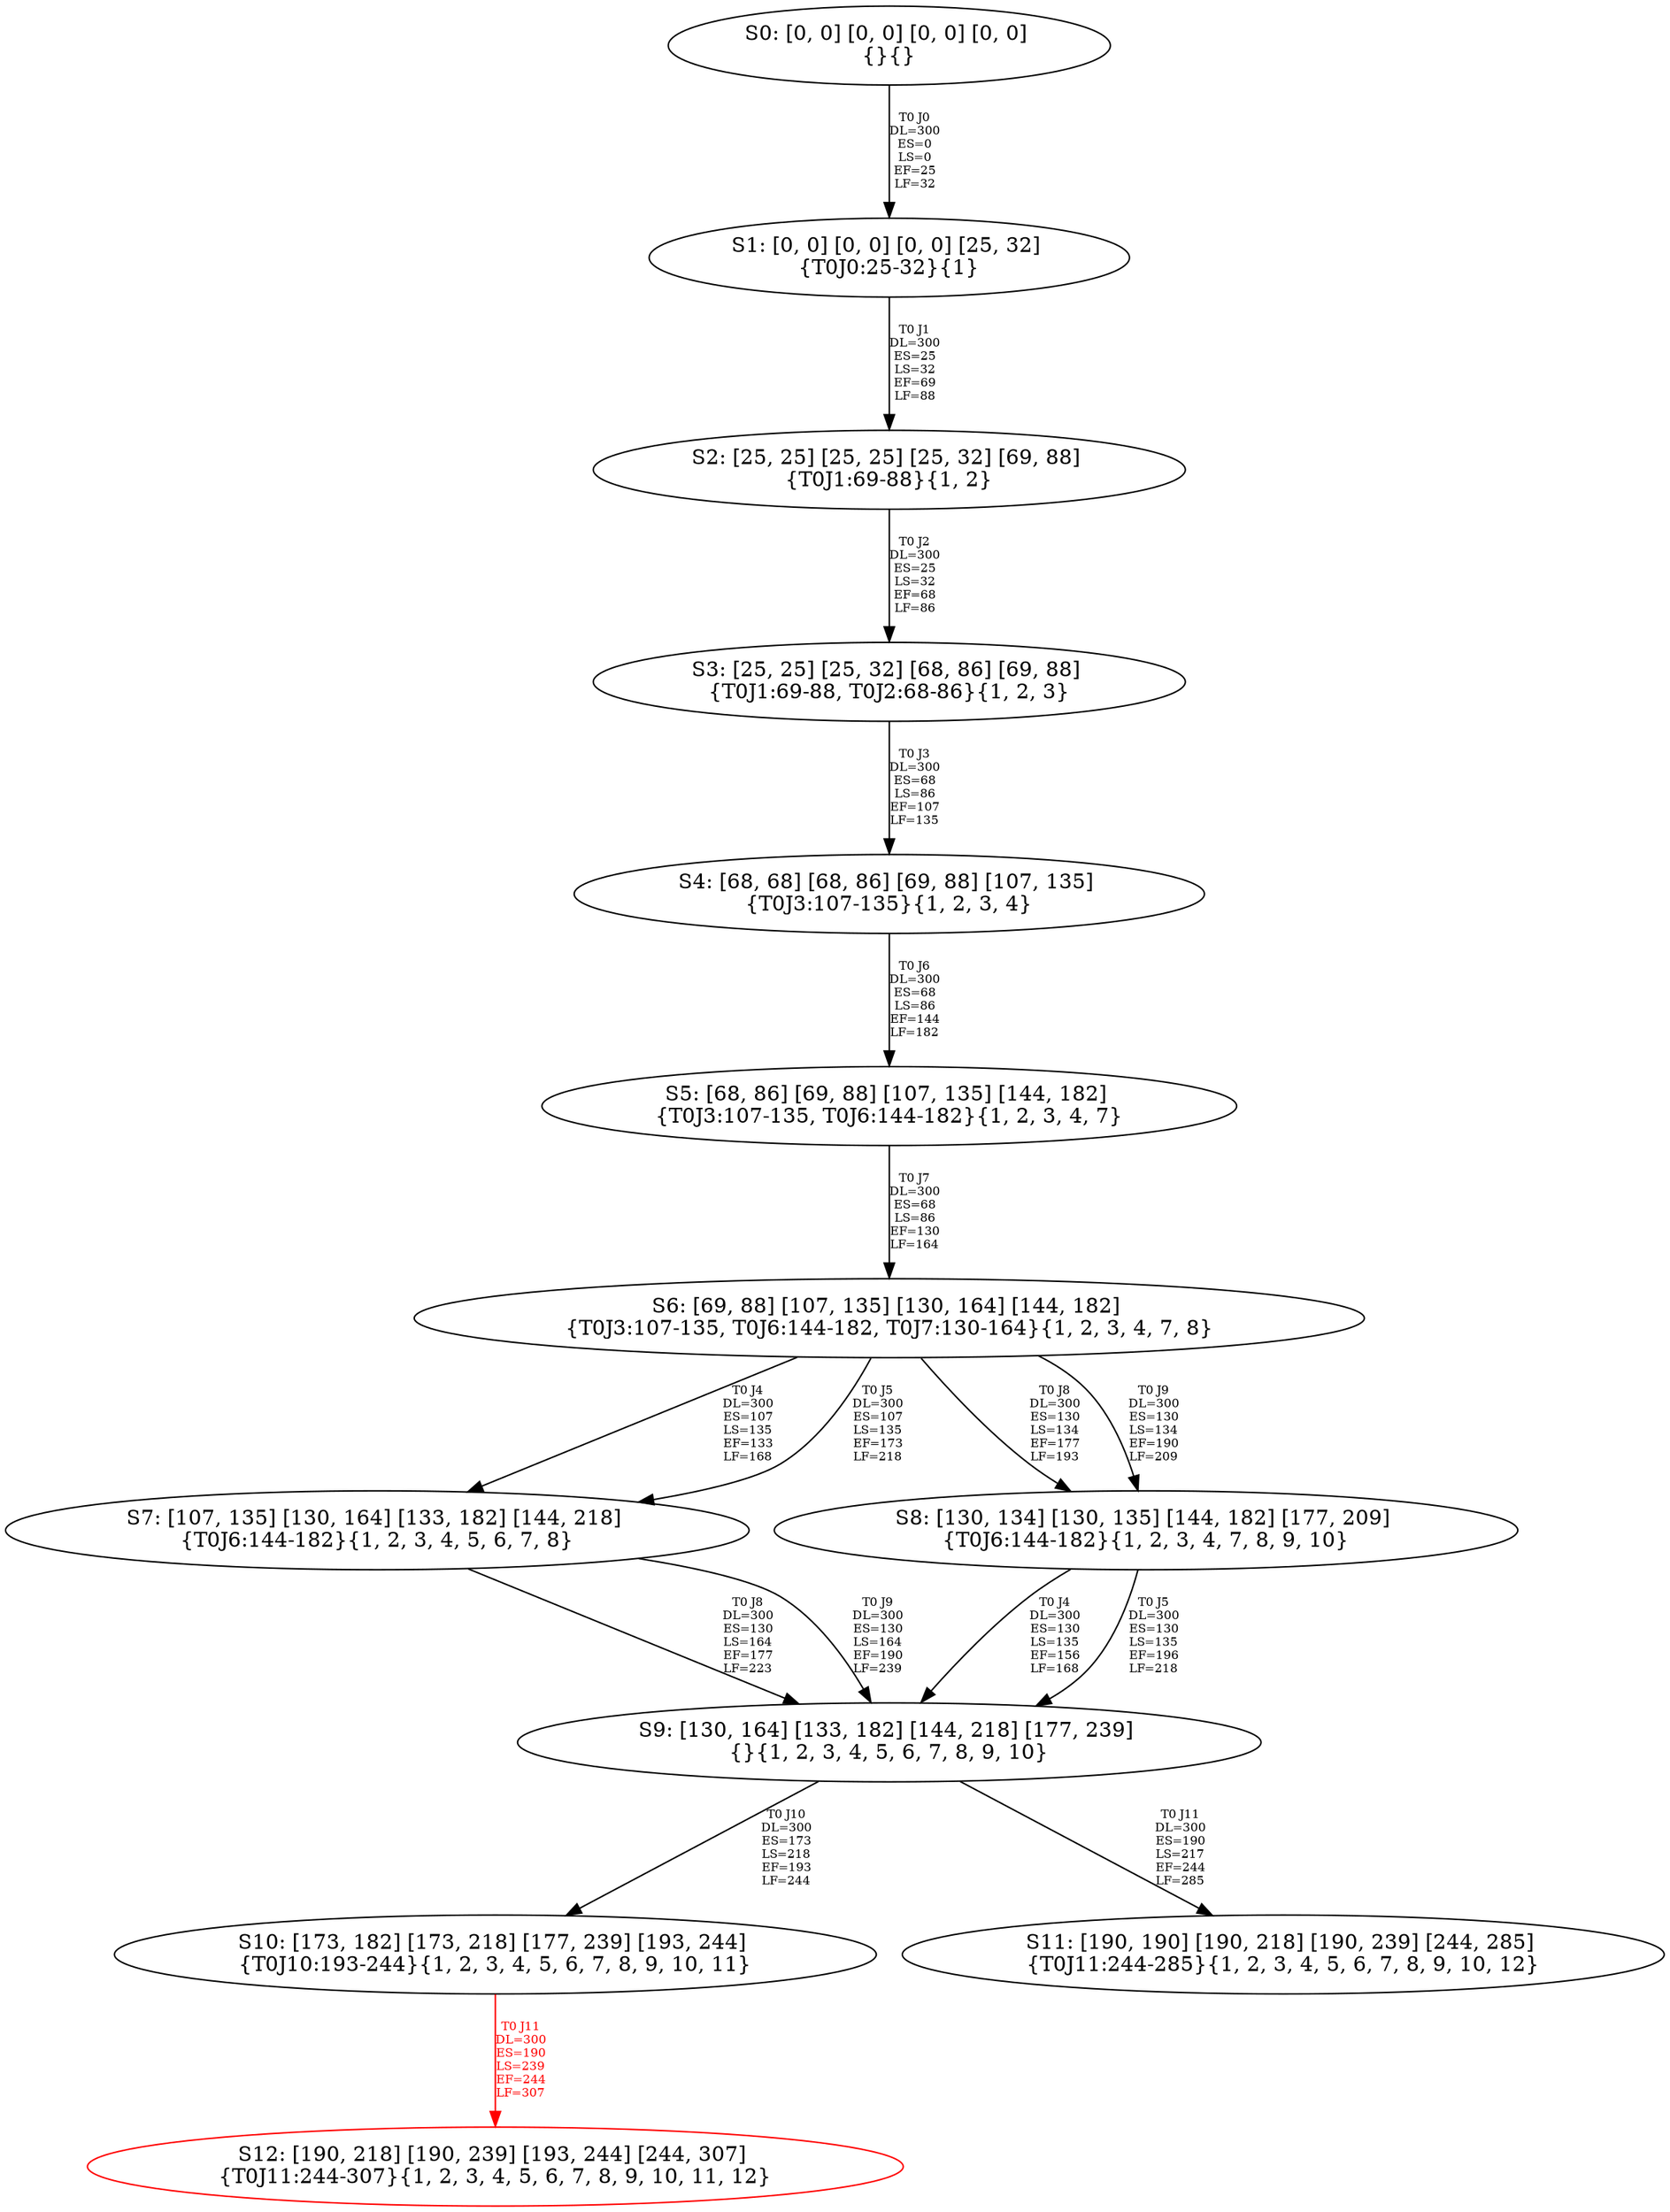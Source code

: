 digraph {
	S0[label="S0: [0, 0] [0, 0] [0, 0] [0, 0] \n{}{}"];
	S1[label="S1: [0, 0] [0, 0] [0, 0] [25, 32] \n{T0J0:25-32}{1}"];
	S2[label="S2: [25, 25] [25, 25] [25, 32] [69, 88] \n{T0J1:69-88}{1, 2}"];
	S3[label="S3: [25, 25] [25, 32] [68, 86] [69, 88] \n{T0J1:69-88, T0J2:68-86}{1, 2, 3}"];
	S4[label="S4: [68, 68] [68, 86] [69, 88] [107, 135] \n{T0J3:107-135}{1, 2, 3, 4}"];
	S5[label="S5: [68, 86] [69, 88] [107, 135] [144, 182] \n{T0J3:107-135, T0J6:144-182}{1, 2, 3, 4, 7}"];
	S6[label="S6: [69, 88] [107, 135] [130, 164] [144, 182] \n{T0J3:107-135, T0J6:144-182, T0J7:130-164}{1, 2, 3, 4, 7, 8}"];
	S7[label="S7: [107, 135] [130, 164] [133, 182] [144, 218] \n{T0J6:144-182}{1, 2, 3, 4, 5, 6, 7, 8}"];
	S8[label="S8: [130, 134] [130, 135] [144, 182] [177, 209] \n{T0J6:144-182}{1, 2, 3, 4, 7, 8, 9, 10}"];
	S9[label="S9: [130, 164] [133, 182] [144, 218] [177, 239] \n{}{1, 2, 3, 4, 5, 6, 7, 8, 9, 10}"];
	S10[label="S10: [173, 182] [173, 218] [177, 239] [193, 244] \n{T0J10:193-244}{1, 2, 3, 4, 5, 6, 7, 8, 9, 10, 11}"];
	S11[label="S11: [190, 190] [190, 218] [190, 239] [244, 285] \n{T0J11:244-285}{1, 2, 3, 4, 5, 6, 7, 8, 9, 10, 12}"];
	S12[label="S12: [190, 218] [190, 239] [193, 244] [244, 307] \n{T0J11:244-307}{1, 2, 3, 4, 5, 6, 7, 8, 9, 10, 11, 12}"];
	S0 -> S1[label="T0 J0\nDL=300\nES=0\nLS=0\nEF=25\nLF=32",fontsize=8];
	S1 -> S2[label="T0 J1\nDL=300\nES=25\nLS=32\nEF=69\nLF=88",fontsize=8];
	S2 -> S3[label="T0 J2\nDL=300\nES=25\nLS=32\nEF=68\nLF=86",fontsize=8];
	S3 -> S4[label="T0 J3\nDL=300\nES=68\nLS=86\nEF=107\nLF=135",fontsize=8];
	S4 -> S5[label="T0 J6\nDL=300\nES=68\nLS=86\nEF=144\nLF=182",fontsize=8];
	S5 -> S6[label="T0 J7\nDL=300\nES=68\nLS=86\nEF=130\nLF=164",fontsize=8];
	S6 -> S7[label="T0 J4\nDL=300\nES=107\nLS=135\nEF=133\nLF=168",fontsize=8];
	S6 -> S7[label="T0 J5\nDL=300\nES=107\nLS=135\nEF=173\nLF=218",fontsize=8];
	S6 -> S8[label="T0 J8\nDL=300\nES=130\nLS=134\nEF=177\nLF=193",fontsize=8];
	S6 -> S8[label="T0 J9\nDL=300\nES=130\nLS=134\nEF=190\nLF=209",fontsize=8];
	S7 -> S9[label="T0 J8\nDL=300\nES=130\nLS=164\nEF=177\nLF=223",fontsize=8];
	S7 -> S9[label="T0 J9\nDL=300\nES=130\nLS=164\nEF=190\nLF=239",fontsize=8];
	S8 -> S9[label="T0 J4\nDL=300\nES=130\nLS=135\nEF=156\nLF=168",fontsize=8];
	S8 -> S9[label="T0 J5\nDL=300\nES=130\nLS=135\nEF=196\nLF=218",fontsize=8];
	S9 -> S10[label="T0 J10\nDL=300\nES=173\nLS=218\nEF=193\nLF=244",fontsize=8];
	S9 -> S11[label="T0 J11\nDL=300\nES=190\nLS=217\nEF=244\nLF=285",fontsize=8];
	S10 -> S12[label="T0 J11\nDL=300\nES=190\nLS=239\nEF=244\nLF=307",color=Red,fontcolor=Red,fontsize=8];
S12[color=Red];
}

